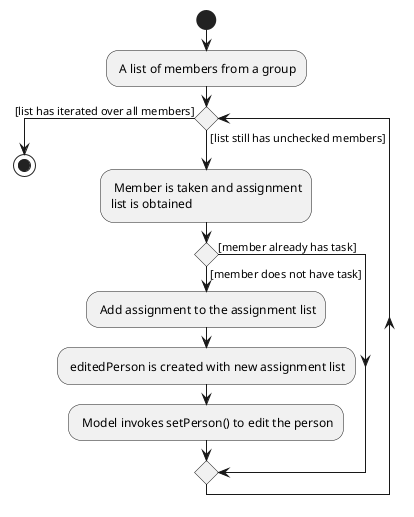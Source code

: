 @startuml
'https://plantuml.com/activity-diagram-beta

start
: A list of members from a group;

while () is ([list still has unchecked members])

: Member is taken and assignment
list is obtained;

if () then ([member does not have task])
    : Add assignment to the assignment list;
    : editedPerson is created with new assignment list;
    : Model invokes setPerson() to edit the person;
else ([member already has task])
endif

endwhile ([list has iterated over all members])


stop

@enduml
